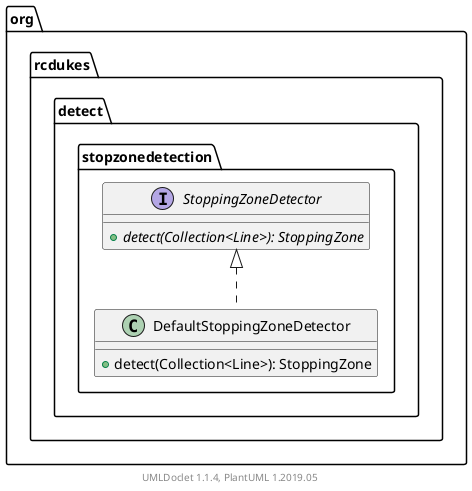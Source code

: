@startuml

    namespace org.rcdukes.detect.stopzonedetection {

        interface StoppingZoneDetector [[StoppingZoneDetector.html]] {
            {abstract} +detect(Collection<Line>): StoppingZone
        }

        class DefaultStoppingZoneDetector [[DefaultStoppingZoneDetector.html]] {
            +detect(Collection<Line>): StoppingZone
        }

        StoppingZoneDetector <|.. DefaultStoppingZoneDetector

    }


    center footer UMLDoclet 1.1.4, PlantUML 1.2019.05
@enduml
